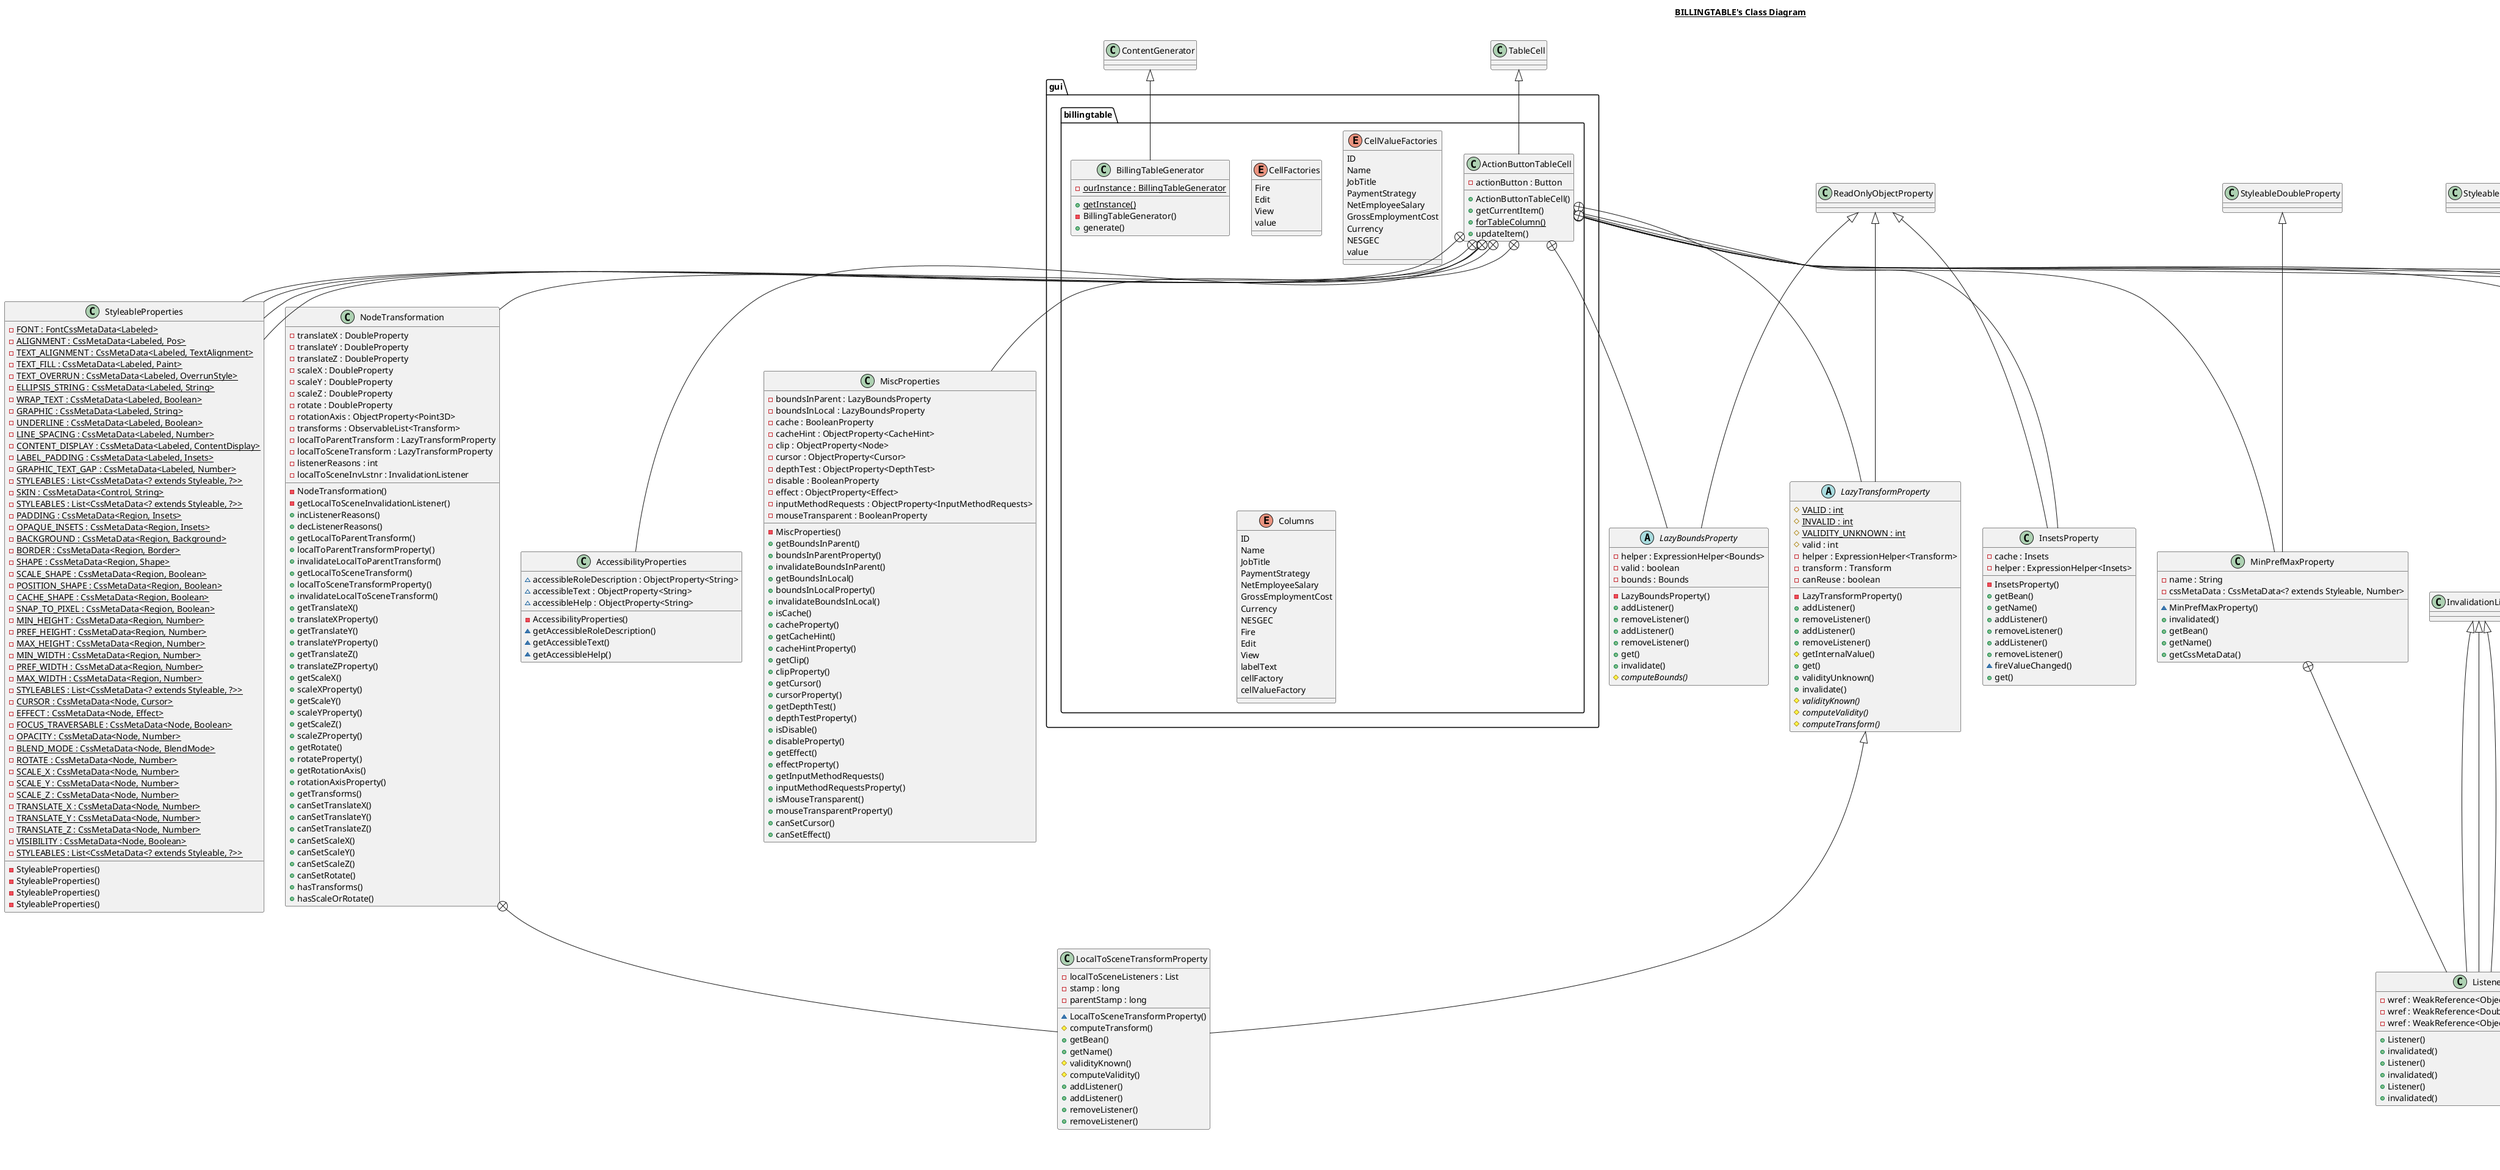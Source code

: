 @startuml

title __BILLINGTABLE's Class Diagram__\n

  package gui {
    package gui.billingtable {
      class ActionButtonTableCell {
          - actionButton : Button
          + ActionButtonTableCell()
          + getCurrentItem()
          {static} + forTableColumn()
          + updateItem()
      }
    }
  }
  

  class StyleableProperties {
      {static} - FONT : FontCssMetaData<Labeled>
      {static} - ALIGNMENT : CssMetaData<Labeled, Pos>
      {static} - TEXT_ALIGNMENT : CssMetaData<Labeled, TextAlignment>
      {static} - TEXT_FILL : CssMetaData<Labeled, Paint>
      {static} - TEXT_OVERRUN : CssMetaData<Labeled, OverrunStyle>
      {static} - ELLIPSIS_STRING : CssMetaData<Labeled, String>
      {static} - WRAP_TEXT : CssMetaData<Labeled, Boolean>
      {static} - GRAPHIC : CssMetaData<Labeled, String>
      {static} - UNDERLINE : CssMetaData<Labeled, Boolean>
      {static} - LINE_SPACING : CssMetaData<Labeled, Number>
      {static} - CONTENT_DISPLAY : CssMetaData<Labeled, ContentDisplay>
      {static} - LABEL_PADDING : CssMetaData<Labeled, Insets>
      {static} - GRAPHIC_TEXT_GAP : CssMetaData<Labeled, Number>
      {static} - STYLEABLES : List<CssMetaData<? extends Styleable, ?>>
      - StyleableProperties()
  }
  

  class StyleableProperties {
      {static} - SKIN : CssMetaData<Control, String>
      {static} - STYLEABLES : List<CssMetaData<? extends Styleable, ?>>
      - StyleableProperties()
  }
  

  class StyleableProperties {
      {static} - PADDING : CssMetaData<Region, Insets>
      {static} - OPAQUE_INSETS : CssMetaData<Region, Insets>
      {static} - BACKGROUND : CssMetaData<Region, Background>
      {static} - BORDER : CssMetaData<Region, Border>
      {static} - SHAPE : CssMetaData<Region, Shape>
      {static} - SCALE_SHAPE : CssMetaData<Region, Boolean>
      {static} - POSITION_SHAPE : CssMetaData<Region, Boolean>
      {static} - CACHE_SHAPE : CssMetaData<Region, Boolean>
      {static} - SNAP_TO_PIXEL : CssMetaData<Region, Boolean>
      {static} - MIN_HEIGHT : CssMetaData<Region, Number>
      {static} - PREF_HEIGHT : CssMetaData<Region, Number>
      {static} - MAX_HEIGHT : CssMetaData<Region, Number>
      {static} - MIN_WIDTH : CssMetaData<Region, Number>
      {static} - PREF_WIDTH : CssMetaData<Region, Number>
      {static} - MAX_WIDTH : CssMetaData<Region, Number>
      {static} - STYLEABLES : List<CssMetaData<? extends Styleable, ?>>
      - StyleableProperties()
  }
  

  class ShapeProperty {
      - ShapeProperty()
      + getBean()
      + getName()
      + getCssMetaData()
      # invalidated()
      + run()
  }
  

  class Listener {
      - wref : WeakReference<ObjectPropertyBase<?>>
      + Listener()
      + invalidated()
  }
  

  class MinPrefMaxProperty {
      - name : String
      - cssMetaData : CssMetaData<? extends Styleable, Number>
      ~ MinPrefMaxProperty()
      + invalidated()
      + getBean()
      + getName()
      + getCssMetaData()
  }
  

  class Listener {
      - wref : WeakReference<DoublePropertyBase>
      + Listener()
      + invalidated()
  }
  

  class InsetsProperty {
      - cache : Insets
      - helper : ExpressionHelper<Insets>
      - InsetsProperty()
      + getBean()
      + getName()
      + addListener()
      + removeListener()
      + addListener()
      + removeListener()
      ~ fireValueChanged()
      + get()
  }
  

  class AccessibilityProperties {
      ~ accessibleRoleDescription : ObjectProperty<String>
      ~ accessibleText : ObjectProperty<String>
      ~ accessibleHelp : ObjectProperty<String>
      - AccessibilityProperties()
      ~ getAccessibleRoleDescription()
      ~ getAccessibleText()
      ~ getAccessibleHelp()
  }
  

  abstract class LazyBoundsProperty {
      - helper : ExpressionHelper<Bounds>
      - valid : boolean
      - bounds : Bounds
      - LazyBoundsProperty()
      + addListener()
      + removeListener()
      + addListener()
      + removeListener()
      + get()
      + invalidate()
      {abstract} # computeBounds()
  }
  

  abstract class LazyTransformProperty {
      {static} # VALID : int
      {static} # INVALID : int
      {static} # VALIDITY_UNKNOWN : int
      # valid : int
      - helper : ExpressionHelper<Transform>
      - transform : Transform
      - canReuse : boolean
      - LazyTransformProperty()
      + addListener()
      + removeListener()
      + addListener()
      + removeListener()
      # getInternalValue()
      + get()
      + validityUnknown()
      + invalidate()
      {abstract} # validityKnown()
      {abstract} # computeValidity()
      {abstract} # computeTransform()
  }
  

  class StyleableProperties {
      {static} - CURSOR : CssMetaData<Node, Cursor>
      {static} - EFFECT : CssMetaData<Node, Effect>
      {static} - FOCUS_TRAVERSABLE : CssMetaData<Node, Boolean>
      {static} - OPACITY : CssMetaData<Node, Number>
      {static} - BLEND_MODE : CssMetaData<Node, BlendMode>
      {static} - ROTATE : CssMetaData<Node, Number>
      {static} - SCALE_X : CssMetaData<Node, Number>
      {static} - SCALE_Y : CssMetaData<Node, Number>
      {static} - SCALE_Z : CssMetaData<Node, Number>
      {static} - TRANSLATE_X : CssMetaData<Node, Number>
      {static} - TRANSLATE_Y : CssMetaData<Node, Number>
      {static} - TRANSLATE_Z : CssMetaData<Node, Number>
      {static} - VISIBILITY : CssMetaData<Node, Boolean>
      {static} - STYLEABLES : List<CssMetaData<? extends Styleable, ?>>
      - StyleableProperties()
  }
  

  class TreeVisiblePropertyReadOnly {
      - helper : ExpressionHelper<Boolean>
      - valid : boolean
      ~ TreeVisiblePropertyReadOnly()
      + addListener()
      + removeListener()
      + addListener()
      + removeListener()
      # invalidate()
      + get()
  }
  

  class FocusedProperty {
      - value : boolean
      - valid : boolean
      - needsChangeEvent : boolean
      ~ FocusedProperty()
      + store()
      + notifyListeners()
      - markInvalid()
      + get()
      + getBean()
      + getName()
  }
  

  class MiscProperties {
      - boundsInParent : LazyBoundsProperty
      - boundsInLocal : LazyBoundsProperty
      - cache : BooleanProperty
      - cacheHint : ObjectProperty<CacheHint>
      - clip : ObjectProperty<Node>
      - cursor : ObjectProperty<Cursor>
      - depthTest : ObjectProperty<DepthTest>
      - disable : BooleanProperty
      - effect : ObjectProperty<Effect>
      - inputMethodRequests : ObjectProperty<InputMethodRequests>
      - mouseTransparent : BooleanProperty
      - MiscProperties()
      + getBoundsInParent()
      + boundsInParentProperty()
      + invalidateBoundsInParent()
      + getBoundsInLocal()
      + boundsInLocalProperty()
      + invalidateBoundsInLocal()
      + isCache()
      + cacheProperty()
      + getCacheHint()
      + cacheHintProperty()
      + getClip()
      + clipProperty()
      + getCursor()
      + cursorProperty()
      + getDepthTest()
      + depthTestProperty()
      + isDisable()
      + disableProperty()
      + getEffect()
      + effectProperty()
      + getInputMethodRequests()
      + inputMethodRequestsProperty()
      + isMouseTransparent()
      + mouseTransparentProperty()
      + canSetCursor()
      + canSetEffect()
  }
  

  class EffectiveOrientationProperty {
      - EffectiveOrientationProperty()
      + get()
      + getBean()
      + getName()
      + invalidate()
  }
  

  class NodeTransformation {
      - translateX : DoubleProperty
      - translateY : DoubleProperty
      - translateZ : DoubleProperty
      - scaleX : DoubleProperty
      - scaleY : DoubleProperty
      - scaleZ : DoubleProperty
      - rotate : DoubleProperty
      - rotationAxis : ObjectProperty<Point3D>
      - transforms : ObservableList<Transform>
      - localToParentTransform : LazyTransformProperty
      - localToSceneTransform : LazyTransformProperty
      - listenerReasons : int
      - localToSceneInvLstnr : InvalidationListener
      - NodeTransformation()
      - getLocalToSceneInvalidationListener()
      + incListenerReasons()
      + decListenerReasons()
      + getLocalToParentTransform()
      + localToParentTransformProperty()
      + invalidateLocalToParentTransform()
      + getLocalToSceneTransform()
      + localToSceneTransformProperty()
      + invalidateLocalToSceneTransform()
      + getTranslateX()
      + translateXProperty()
      + getTranslateY()
      + translateYProperty()
      + getTranslateZ()
      + translateZProperty()
      + getScaleX()
      + scaleXProperty()
      + getScaleY()
      + scaleYProperty()
      + getScaleZ()
      + scaleZProperty()
      + getRotate()
      + rotateProperty()
      + getRotationAxis()
      + rotationAxisProperty()
      + getTransforms()
      + canSetTranslateX()
      + canSetTranslateY()
      + canSetTranslateZ()
      + canSetScaleX()
      + canSetScaleY()
      + canSetScaleZ()
      + canSetRotate()
      + hasTransforms()
      + hasScaleOrRotate()
  }
  

  class LocalToSceneTransformProperty {
      - localToSceneListeners : List
      - stamp : long
      - parentStamp : long
      ~ LocalToSceneTransformProperty()
      # computeTransform()
      + getBean()
      + getName()
      # validityKnown()
      # computeValidity()
      + addListener()
      + addListener()
      + removeListener()
      + removeListener()
  }
  

  class ReadOnlyObjectWrapperManualFire {
      - ReadOnlyObjectWrapperManualFire()
      + getBean()
      + getName()
      # fireValueChangedEvent()
      + fireSuperValueChangedEvent()
  }
  

  class ReadOnlyPropertyImpl {
      - ReadOnlyPropertyImpl()
      + get()
      + getBean()
      + getName()
  }
  

  class Listener {
      - wref : WeakReference<ObjectPropertyBase<?>>
      + Listener()
      + invalidated()
  }
  

  package gui {
    package gui.billingtable {
      class BillingTableGenerator {
          {static} - ourInstance : BillingTableGenerator
          {static} + getInstance()
          - BillingTableGenerator()
          + generate()
      }
    }
  }
  

  package gui {
    package gui.billingtable {
      enum CellFactories {
        Fire
        Edit
        View
        value
      }
    }
  }
  

  package gui {
    package gui.billingtable {
      enum CellValueFactories {
        ID
        Name
        JobTitle
        PaymentStrategy
        NetEmployeeSalary
        GrossEmploymentCost
        Currency
        NESGEC
        value
      }
    }
  }
  

  package gui {
    package gui.billingtable {
      enum Columns {
        ID
        Name
        JobTitle
        PaymentStrategy
        NetEmployeeSalary
        GrossEmploymentCost
        Currency
        NESGEC
        Fire
        Edit
        View
        labelText
        cellFactory
        cellValueFactory
      }
    }
  }
  

  ActionButtonTableCell -up-|> TableCell
  ActionButtonTableCell +-down- StyleableProperties
  ActionButtonTableCell +-down- StyleableProperties
  ActionButtonTableCell +-down- StyleableProperties
  ActionButtonTableCell +-down- ShapeProperty
  ActionButtonTableCell +-down- MinPrefMaxProperty
  ActionButtonTableCell +-down- InsetsProperty
  ActionButtonTableCell +-down- AccessibilityProperties
  ActionButtonTableCell +-down- LazyBoundsProperty
  ActionButtonTableCell +-down- LazyTransformProperty
  ActionButtonTableCell +-down- StyleableProperties
  ActionButtonTableCell +-down- TreeVisiblePropertyReadOnly
  ActionButtonTableCell +-down- FocusedProperty
  ActionButtonTableCell +-down- MiscProperties
  ActionButtonTableCell +-down- EffectiveOrientationProperty
  ActionButtonTableCell +-down- NodeTransformation
  ActionButtonTableCell +-down- ReadOnlyObjectWrapperManualFire
  ShapeProperty -up-|> Runnable
  ShapeProperty -up-|> StyleableObjectProperty
  ShapeProperty +-down- Listener
  Listener -up-|> InvalidationListener
  MinPrefMaxProperty -up-|> StyleableDoubleProperty
  MinPrefMaxProperty +-down- Listener
  Listener -up-|> InvalidationListener
  InsetsProperty -up-|> ReadOnlyObjectProperty
  LazyBoundsProperty -up-|> ReadOnlyObjectProperty
  LazyTransformProperty -up-|> ReadOnlyObjectProperty
  TreeVisiblePropertyReadOnly -up-|> BooleanExpression
  FocusedProperty -up-|> ReadOnlyBooleanPropertyBase
  EffectiveOrientationProperty -up-|> ReadOnlyObjectPropertyBase
  NodeTransformation +-down- LocalToSceneTransformProperty
  LocalToSceneTransformProperty -up-|> LazyTransformProperty
  ReadOnlyObjectWrapperManualFire -up-|> ReadOnlyObjectWrapper
  ReadOnlyObjectWrapperManualFire +-down- ReadOnlyPropertyImpl
  ReadOnlyObjectWrapperManualFire +-down- Listener
  ReadOnlyPropertyImpl -up-|> ReadOnlyObjectPropertyBase
  Listener -up-|> InvalidationListener
  BillingTableGenerator -up-|> ContentGenerator


right footer


PlantUML diagram generated by SketchIt! (https://bitbucket.org/pmesmeur/sketch.it)
For more information about this tool, please contact philippe.mesmeur@gmail.com
endfooter

@enduml
